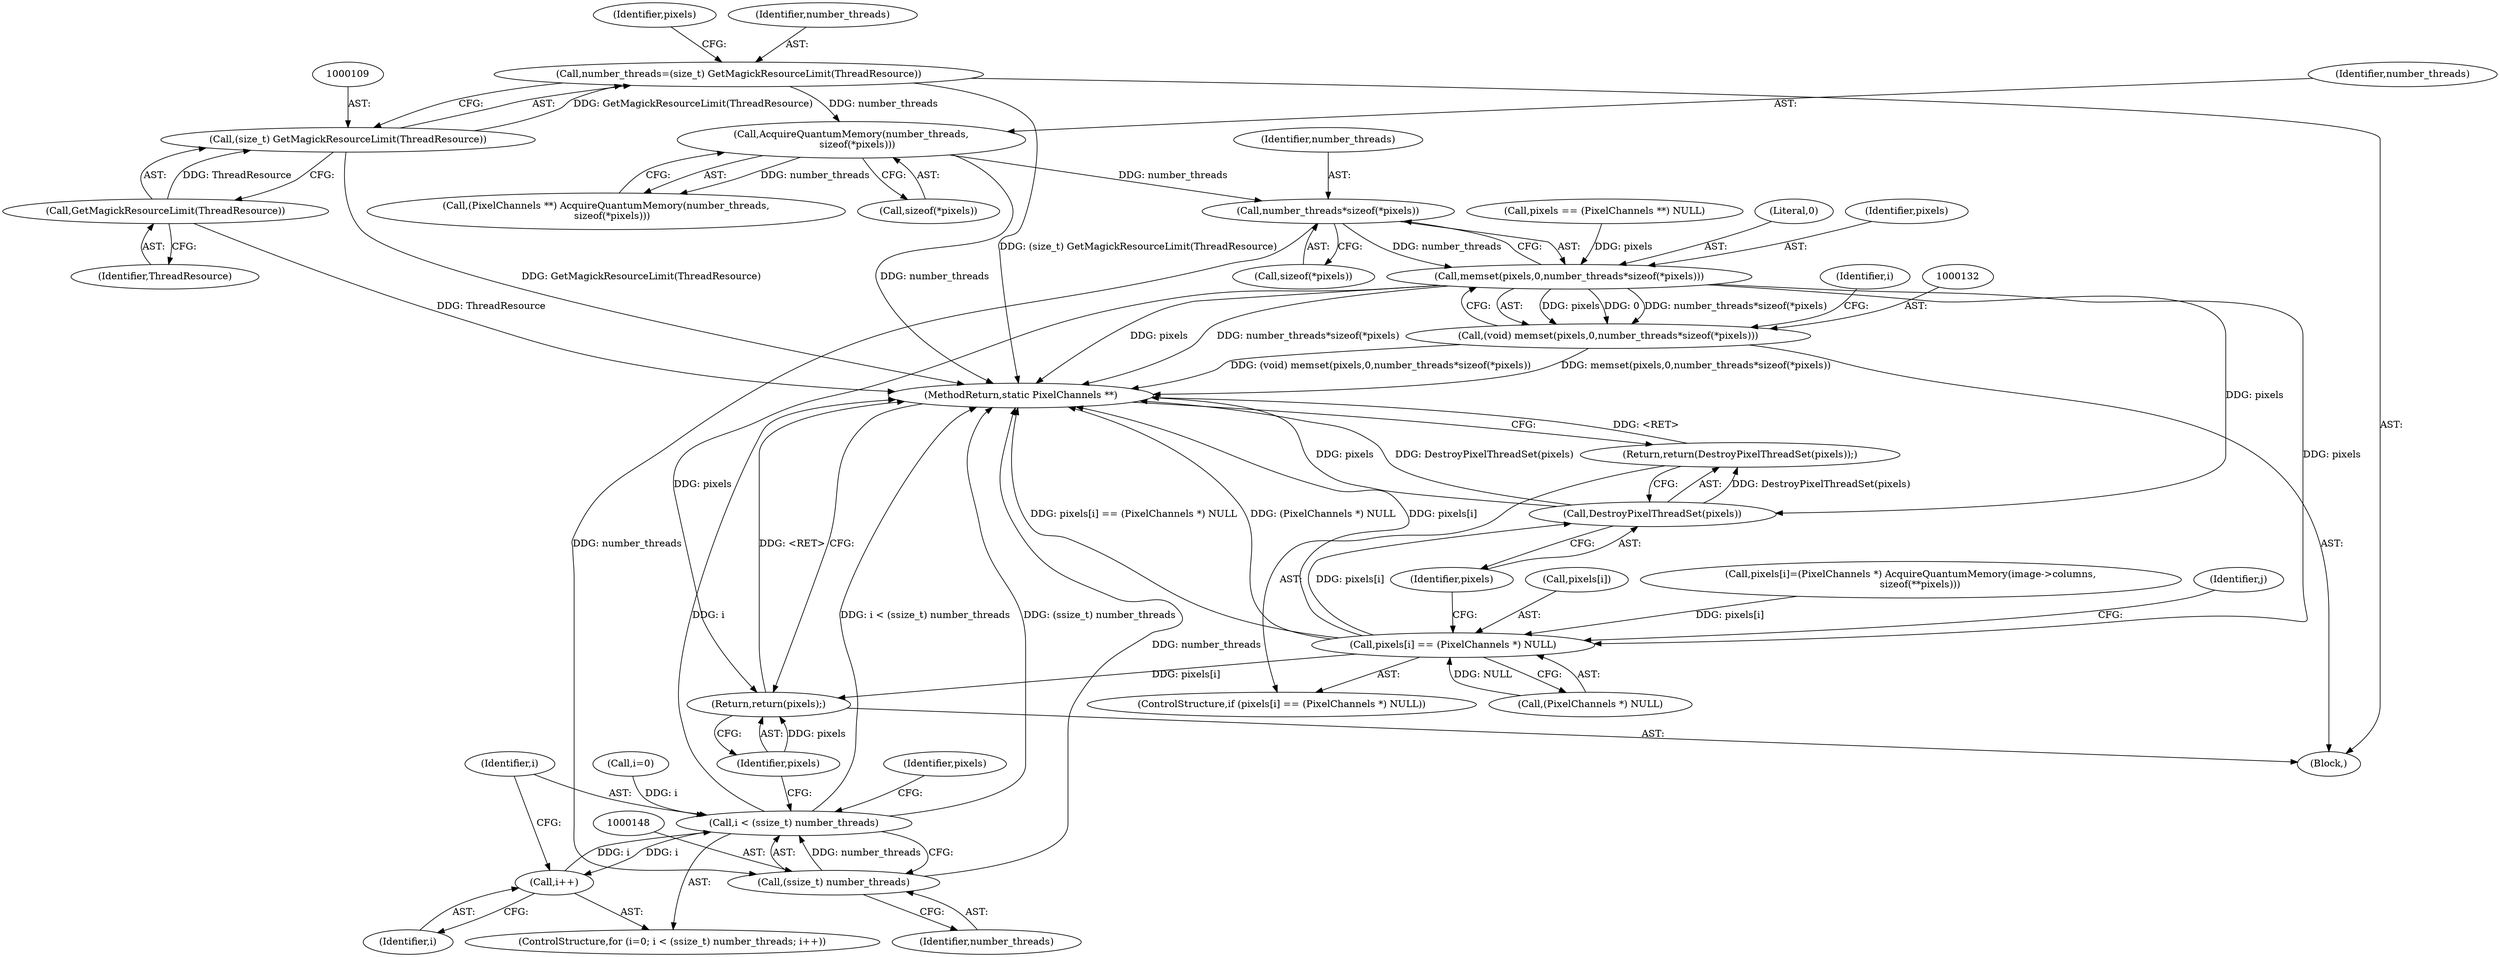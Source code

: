 digraph "0_ImageMagick6_a906fe9298bf89e01d5272023db687935068849a@API" {
"1000136" [label="(Call,number_threads*sizeof(*pixels))"];
"1000116" [label="(Call,AcquireQuantumMemory(number_threads,\n    sizeof(*pixels)))"];
"1000106" [label="(Call,number_threads=(size_t) GetMagickResourceLimit(ThreadResource))"];
"1000108" [label="(Call,(size_t) GetMagickResourceLimit(ThreadResource))"];
"1000110" [label="(Call,GetMagickResourceLimit(ThreadResource))"];
"1000133" [label="(Call,memset(pixels,0,number_threads*sizeof(*pixels)))"];
"1000131" [label="(Call,(void) memset(pixels,0,number_threads*sizeof(*pixels)))"];
"1000169" [label="(Call,pixels[i] == (PixelChannels *) NULL)"];
"1000177" [label="(Call,DestroyPixelThreadSet(pixels))"];
"1000176" [label="(Return,return(DestroyPixelThreadSet(pixels));)"];
"1000214" [label="(Return,return(pixels);)"];
"1000147" [label="(Call,(ssize_t) number_threads)"];
"1000145" [label="(Call,i < (ssize_t) number_threads)"];
"1000150" [label="(Call,i++)"];
"1000106" [label="(Call,number_threads=(size_t) GetMagickResourceLimit(ThreadResource))"];
"1000177" [label="(Call,DestroyPixelThreadSet(pixels))"];
"1000146" [label="(Identifier,i)"];
"1000122" [label="(Call,pixels == (PixelChannels **) NULL)"];
"1000176" [label="(Return,return(DestroyPixelThreadSet(pixels));)"];
"1000169" [label="(Call,pixels[i] == (PixelChannels *) NULL)"];
"1000116" [label="(Call,AcquireQuantumMemory(number_threads,\n    sizeof(*pixels)))"];
"1000113" [label="(Identifier,pixels)"];
"1000114" [label="(Call,(PixelChannels **) AcquireQuantumMemory(number_threads,\n    sizeof(*pixels)))"];
"1000170" [label="(Call,pixels[i])"];
"1000214" [label="(Return,return(pixels);)"];
"1000111" [label="(Identifier,ThreadResource)"];
"1000118" [label="(Call,sizeof(*pixels))"];
"1000147" [label="(Call,(ssize_t) number_threads)"];
"1000173" [label="(Call,(PixelChannels *) NULL)"];
"1000108" [label="(Call,(size_t) GetMagickResourceLimit(ThreadResource))"];
"1000107" [label="(Identifier,number_threads)"];
"1000133" [label="(Call,memset(pixels,0,number_threads*sizeof(*pixels)))"];
"1000154" [label="(Call,pixels[i]=(PixelChannels *) AcquireQuantumMemory(image->columns,\n      sizeof(**pixels)))"];
"1000151" [label="(Identifier,i)"];
"1000110" [label="(Call,GetMagickResourceLimit(ThreadResource))"];
"1000181" [label="(Identifier,j)"];
"1000131" [label="(Call,(void) memset(pixels,0,number_threads*sizeof(*pixels)))"];
"1000136" [label="(Call,number_threads*sizeof(*pixels))"];
"1000215" [label="(Identifier,pixels)"];
"1000150" [label="(Call,i++)"];
"1000178" [label="(Identifier,pixels)"];
"1000138" [label="(Call,sizeof(*pixels))"];
"1000137" [label="(Identifier,number_threads)"];
"1000149" [label="(Identifier,number_threads)"];
"1000143" [label="(Identifier,i)"];
"1000142" [label="(Call,i=0)"];
"1000216" [label="(MethodReturn,static PixelChannels **)"];
"1000102" [label="(Block,)"];
"1000135" [label="(Literal,0)"];
"1000134" [label="(Identifier,pixels)"];
"1000156" [label="(Identifier,pixels)"];
"1000168" [label="(ControlStructure,if (pixels[i] == (PixelChannels *) NULL))"];
"1000117" [label="(Identifier,number_threads)"];
"1000141" [label="(ControlStructure,for (i=0; i < (ssize_t) number_threads; i++))"];
"1000145" [label="(Call,i < (ssize_t) number_threads)"];
"1000136" -> "1000133"  [label="AST: "];
"1000136" -> "1000138"  [label="CFG: "];
"1000137" -> "1000136"  [label="AST: "];
"1000138" -> "1000136"  [label="AST: "];
"1000133" -> "1000136"  [label="CFG: "];
"1000136" -> "1000133"  [label="DDG: number_threads"];
"1000116" -> "1000136"  [label="DDG: number_threads"];
"1000136" -> "1000147"  [label="DDG: number_threads"];
"1000116" -> "1000114"  [label="AST: "];
"1000116" -> "1000118"  [label="CFG: "];
"1000117" -> "1000116"  [label="AST: "];
"1000118" -> "1000116"  [label="AST: "];
"1000114" -> "1000116"  [label="CFG: "];
"1000116" -> "1000216"  [label="DDG: number_threads"];
"1000116" -> "1000114"  [label="DDG: number_threads"];
"1000106" -> "1000116"  [label="DDG: number_threads"];
"1000106" -> "1000102"  [label="AST: "];
"1000106" -> "1000108"  [label="CFG: "];
"1000107" -> "1000106"  [label="AST: "];
"1000108" -> "1000106"  [label="AST: "];
"1000113" -> "1000106"  [label="CFG: "];
"1000106" -> "1000216"  [label="DDG: (size_t) GetMagickResourceLimit(ThreadResource)"];
"1000108" -> "1000106"  [label="DDG: GetMagickResourceLimit(ThreadResource)"];
"1000108" -> "1000110"  [label="CFG: "];
"1000109" -> "1000108"  [label="AST: "];
"1000110" -> "1000108"  [label="AST: "];
"1000108" -> "1000216"  [label="DDG: GetMagickResourceLimit(ThreadResource)"];
"1000110" -> "1000108"  [label="DDG: ThreadResource"];
"1000110" -> "1000111"  [label="CFG: "];
"1000111" -> "1000110"  [label="AST: "];
"1000110" -> "1000216"  [label="DDG: ThreadResource"];
"1000133" -> "1000131"  [label="AST: "];
"1000134" -> "1000133"  [label="AST: "];
"1000135" -> "1000133"  [label="AST: "];
"1000131" -> "1000133"  [label="CFG: "];
"1000133" -> "1000216"  [label="DDG: pixels"];
"1000133" -> "1000216"  [label="DDG: number_threads*sizeof(*pixels)"];
"1000133" -> "1000131"  [label="DDG: pixels"];
"1000133" -> "1000131"  [label="DDG: 0"];
"1000133" -> "1000131"  [label="DDG: number_threads*sizeof(*pixels)"];
"1000122" -> "1000133"  [label="DDG: pixels"];
"1000133" -> "1000169"  [label="DDG: pixels"];
"1000133" -> "1000177"  [label="DDG: pixels"];
"1000133" -> "1000214"  [label="DDG: pixels"];
"1000131" -> "1000102"  [label="AST: "];
"1000132" -> "1000131"  [label="AST: "];
"1000143" -> "1000131"  [label="CFG: "];
"1000131" -> "1000216"  [label="DDG: memset(pixels,0,number_threads*sizeof(*pixels))"];
"1000131" -> "1000216"  [label="DDG: (void) memset(pixels,0,number_threads*sizeof(*pixels))"];
"1000169" -> "1000168"  [label="AST: "];
"1000169" -> "1000173"  [label="CFG: "];
"1000170" -> "1000169"  [label="AST: "];
"1000173" -> "1000169"  [label="AST: "];
"1000178" -> "1000169"  [label="CFG: "];
"1000181" -> "1000169"  [label="CFG: "];
"1000169" -> "1000216"  [label="DDG: pixels[i] == (PixelChannels *) NULL"];
"1000169" -> "1000216"  [label="DDG: (PixelChannels *) NULL"];
"1000169" -> "1000216"  [label="DDG: pixels[i]"];
"1000154" -> "1000169"  [label="DDG: pixels[i]"];
"1000173" -> "1000169"  [label="DDG: NULL"];
"1000169" -> "1000177"  [label="DDG: pixels[i]"];
"1000169" -> "1000214"  [label="DDG: pixels[i]"];
"1000177" -> "1000176"  [label="AST: "];
"1000177" -> "1000178"  [label="CFG: "];
"1000178" -> "1000177"  [label="AST: "];
"1000176" -> "1000177"  [label="CFG: "];
"1000177" -> "1000216"  [label="DDG: pixels"];
"1000177" -> "1000216"  [label="DDG: DestroyPixelThreadSet(pixels)"];
"1000177" -> "1000176"  [label="DDG: DestroyPixelThreadSet(pixels)"];
"1000176" -> "1000168"  [label="AST: "];
"1000216" -> "1000176"  [label="CFG: "];
"1000176" -> "1000216"  [label="DDG: <RET>"];
"1000214" -> "1000102"  [label="AST: "];
"1000214" -> "1000215"  [label="CFG: "];
"1000215" -> "1000214"  [label="AST: "];
"1000216" -> "1000214"  [label="CFG: "];
"1000214" -> "1000216"  [label="DDG: <RET>"];
"1000215" -> "1000214"  [label="DDG: pixels"];
"1000147" -> "1000145"  [label="AST: "];
"1000147" -> "1000149"  [label="CFG: "];
"1000148" -> "1000147"  [label="AST: "];
"1000149" -> "1000147"  [label="AST: "];
"1000145" -> "1000147"  [label="CFG: "];
"1000147" -> "1000216"  [label="DDG: number_threads"];
"1000147" -> "1000145"  [label="DDG: number_threads"];
"1000145" -> "1000141"  [label="AST: "];
"1000146" -> "1000145"  [label="AST: "];
"1000156" -> "1000145"  [label="CFG: "];
"1000215" -> "1000145"  [label="CFG: "];
"1000145" -> "1000216"  [label="DDG: i"];
"1000145" -> "1000216"  [label="DDG: i < (ssize_t) number_threads"];
"1000145" -> "1000216"  [label="DDG: (ssize_t) number_threads"];
"1000150" -> "1000145"  [label="DDG: i"];
"1000142" -> "1000145"  [label="DDG: i"];
"1000145" -> "1000150"  [label="DDG: i"];
"1000150" -> "1000141"  [label="AST: "];
"1000150" -> "1000151"  [label="CFG: "];
"1000151" -> "1000150"  [label="AST: "];
"1000146" -> "1000150"  [label="CFG: "];
}
